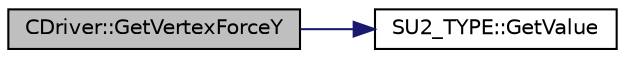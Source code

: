 digraph "CDriver::GetVertexForceY"
{
  edge [fontname="Helvetica",fontsize="10",labelfontname="Helvetica",labelfontsize="10"];
  node [fontname="Helvetica",fontsize="10",shape=record];
  rankdir="LR";
  Node1548 [label="CDriver::GetVertexForceY",height=0.2,width=0.4,color="black", fillcolor="grey75", style="filled", fontcolor="black"];
  Node1548 -> Node1549 [color="midnightblue",fontsize="10",style="solid",fontname="Helvetica"];
  Node1549 [label="SU2_TYPE::GetValue",height=0.2,width=0.4,color="black", fillcolor="white", style="filled",URL="$namespace_s_u2___t_y_p_e.html#a0ed43473f5a450ce028d088427bf10cb",tooltip="Get the (primitive) value of the datatype (needs to be implemented for each new type). "];
}
